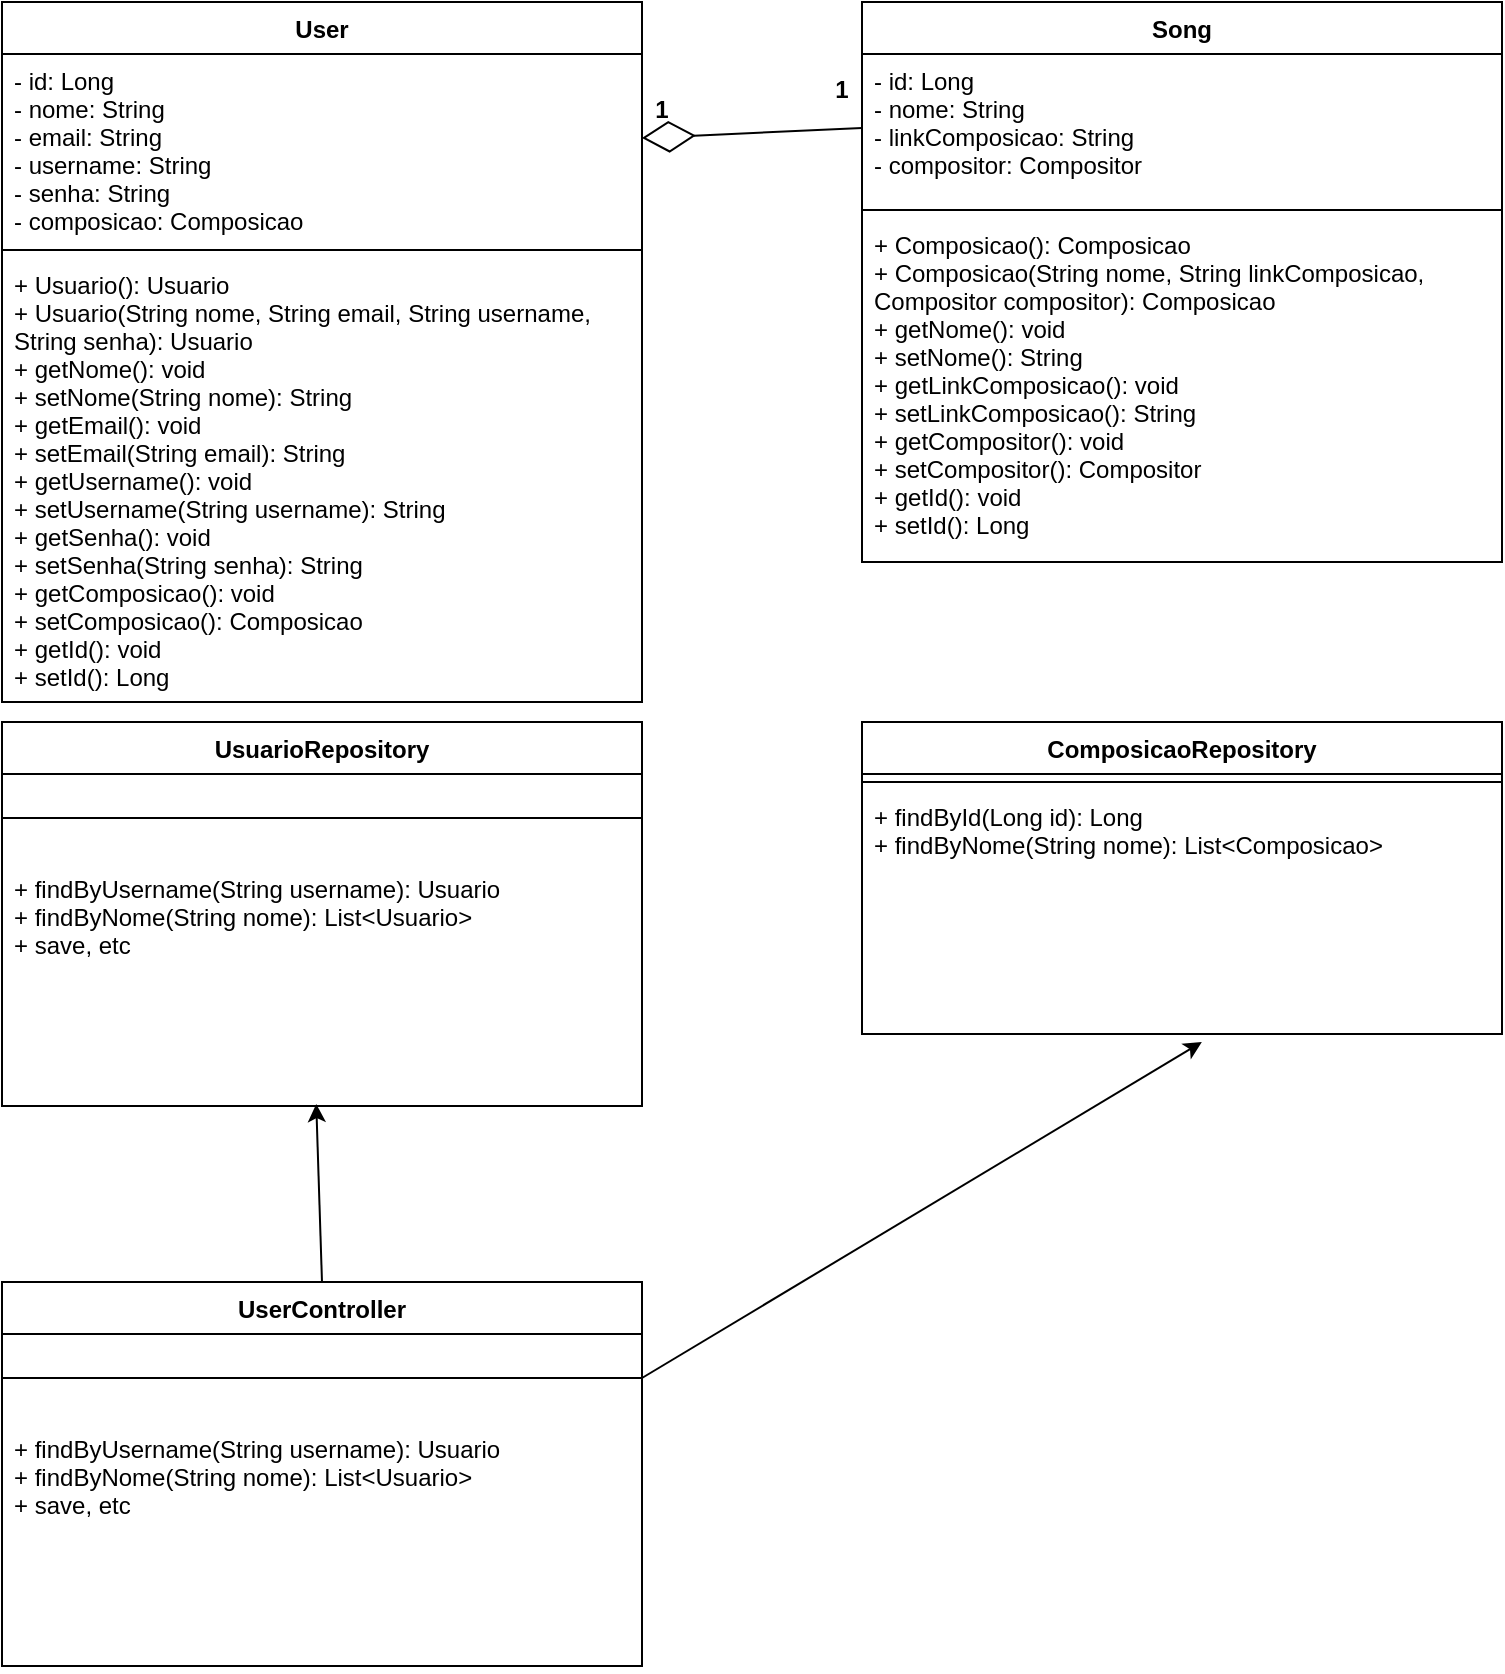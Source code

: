 <mxfile version="14.7.6" type="github">
  <diagram id="JYylptXItskjPRS8s5tQ" name="Page-1">
    <mxGraphModel dx="786" dy="445" grid="1" gridSize="10" guides="1" tooltips="1" connect="1" arrows="1" fold="1" page="1" pageScale="1" pageWidth="850" pageHeight="1100" math="0" shadow="0">
      <root>
        <mxCell id="0" />
        <mxCell id="1" parent="0" />
        <mxCell id="DAYWACB98tQwwMl1dbcq-2" value="User" style="swimlane;fontStyle=1;align=center;verticalAlign=top;childLayout=stackLayout;horizontal=1;startSize=26;horizontalStack=0;resizeParent=1;resizeParentMax=0;resizeLast=0;collapsible=1;marginBottom=0;" parent="1" vertex="1">
          <mxGeometry x="40" y="40" width="320" height="350" as="geometry" />
        </mxCell>
        <mxCell id="DAYWACB98tQwwMl1dbcq-3" value="- id: Long&#xa;- nome: String&#xa;- email: String&#xa;- username: String&#xa;- senha: String&#xa;- composicao: Composicao" style="text;strokeColor=none;fillColor=none;align=left;verticalAlign=top;spacingLeft=4;spacingRight=4;overflow=hidden;rotatable=0;points=[[0,0.5],[1,0.5]];portConstraint=eastwest;" parent="DAYWACB98tQwwMl1dbcq-2" vertex="1">
          <mxGeometry y="26" width="320" height="94" as="geometry" />
        </mxCell>
        <mxCell id="DAYWACB98tQwwMl1dbcq-4" value="" style="line;strokeWidth=1;fillColor=none;align=left;verticalAlign=middle;spacingTop=-1;spacingLeft=3;spacingRight=3;rotatable=0;labelPosition=right;points=[];portConstraint=eastwest;" parent="DAYWACB98tQwwMl1dbcq-2" vertex="1">
          <mxGeometry y="120" width="320" height="8" as="geometry" />
        </mxCell>
        <mxCell id="DAYWACB98tQwwMl1dbcq-5" value="+ Usuario(): Usuario&#xa;+ Usuario(String nome, String email, String username,&#xa;String senha): Usuario&#xa;+ getNome(): void&#xa;+ setNome(String nome): String&#xa;+ getEmail(): void&#xa;+ setEmail(String email): String&#xa;+ getUsername(): void&#xa;+ setUsername(String username): String&#xa;+ getSenha(): void&#xa;+ setSenha(String senha): String&#xa;+ getComposicao(): void&#xa;+ setComposicao(): Composicao&#xa;+ getId(): void&#xa;+ setId(): Long" style="text;strokeColor=none;fillColor=none;align=left;verticalAlign=top;spacingLeft=4;spacingRight=4;overflow=hidden;rotatable=0;points=[[0,0.5],[1,0.5]];portConstraint=eastwest;" parent="DAYWACB98tQwwMl1dbcq-2" vertex="1">
          <mxGeometry y="128" width="320" height="222" as="geometry" />
        </mxCell>
        <mxCell id="DAYWACB98tQwwMl1dbcq-10" value="Song" style="swimlane;fontStyle=1;align=center;verticalAlign=top;childLayout=stackLayout;horizontal=1;startSize=26;horizontalStack=0;resizeParent=1;resizeParentMax=0;resizeLast=0;collapsible=1;marginBottom=0;" parent="1" vertex="1">
          <mxGeometry x="470" y="40" width="320" height="280" as="geometry" />
        </mxCell>
        <mxCell id="DAYWACB98tQwwMl1dbcq-11" value="- id: Long&#xa;- nome: String&#xa;- linkComposicao: String&#xa;- compositor: Compositor" style="text;strokeColor=none;fillColor=none;align=left;verticalAlign=top;spacingLeft=4;spacingRight=4;overflow=hidden;rotatable=0;points=[[0,0.5],[1,0.5]];portConstraint=eastwest;" parent="DAYWACB98tQwwMl1dbcq-10" vertex="1">
          <mxGeometry y="26" width="320" height="74" as="geometry" />
        </mxCell>
        <mxCell id="DAYWACB98tQwwMl1dbcq-12" value="" style="line;strokeWidth=1;fillColor=none;align=left;verticalAlign=middle;spacingTop=-1;spacingLeft=3;spacingRight=3;rotatable=0;labelPosition=right;points=[];portConstraint=eastwest;" parent="DAYWACB98tQwwMl1dbcq-10" vertex="1">
          <mxGeometry y="100" width="320" height="8" as="geometry" />
        </mxCell>
        <mxCell id="DAYWACB98tQwwMl1dbcq-13" value="+ Composicao(): Composicao&#xa;+ Composicao(String nome, String linkComposicao,&#xa;Compositor compositor): Composicao&#xa;+ getNome(): void&#xa;+ setNome(): String&#xa;+ getLinkComposicao(): void&#xa;+ setLinkComposicao(): String&#xa;+ getCompositor(): void&#xa;+ setCompositor(): Compositor&#xa;+ getId(): void&#xa;+ setId(): Long" style="text;strokeColor=none;fillColor=none;align=left;verticalAlign=top;spacingLeft=4;spacingRight=4;overflow=hidden;rotatable=0;points=[[0,0.5],[1,0.5]];portConstraint=eastwest;" parent="DAYWACB98tQwwMl1dbcq-10" vertex="1">
          <mxGeometry y="108" width="320" height="172" as="geometry" />
        </mxCell>
        <mxCell id="DAYWACB98tQwwMl1dbcq-14" value="" style="endArrow=diamondThin;endFill=0;endSize=24;html=1;exitX=0;exitY=0.5;exitDx=0;exitDy=0;" parent="1" source="DAYWACB98tQwwMl1dbcq-11" edge="1">
          <mxGeometry width="160" relative="1" as="geometry">
            <mxPoint x="320" y="230" as="sourcePoint" />
            <mxPoint x="360" y="108" as="targetPoint" />
          </mxGeometry>
        </mxCell>
        <mxCell id="DAYWACB98tQwwMl1dbcq-16" value="1" style="text;align=center;fontStyle=1;verticalAlign=middle;spacingLeft=3;spacingRight=3;strokeColor=none;rotatable=0;points=[[0,0.5],[1,0.5]];portConstraint=eastwest;" parent="1" vertex="1">
          <mxGeometry x="330" y="80" width="80" height="26" as="geometry" />
        </mxCell>
        <mxCell id="DAYWACB98tQwwMl1dbcq-17" value="1" style="text;align=center;fontStyle=1;verticalAlign=middle;spacingLeft=3;spacingRight=3;strokeColor=none;rotatable=0;points=[[0,0.5],[1,0.5]];portConstraint=eastwest;" parent="1" vertex="1">
          <mxGeometry x="420" y="70" width="80" height="26" as="geometry" />
        </mxCell>
        <mxCell id="DAYWACB98tQwwMl1dbcq-18" value="UsuarioRepository" style="swimlane;fontStyle=1;align=center;verticalAlign=top;childLayout=stackLayout;horizontal=1;startSize=26;horizontalStack=0;resizeParent=1;resizeParentMax=0;resizeLast=0;collapsible=1;marginBottom=0;" parent="1" vertex="1">
          <mxGeometry x="40" y="400" width="320" height="192" as="geometry" />
        </mxCell>
        <mxCell id="DAYWACB98tQwwMl1dbcq-20" value="" style="line;strokeWidth=1;fillColor=none;align=left;verticalAlign=middle;spacingTop=-1;spacingLeft=3;spacingRight=3;rotatable=0;labelPosition=right;points=[];portConstraint=eastwest;" parent="DAYWACB98tQwwMl1dbcq-18" vertex="1">
          <mxGeometry y="26" width="320" height="44" as="geometry" />
        </mxCell>
        <mxCell id="DAYWACB98tQwwMl1dbcq-21" value="+ findByUsername(String username): Usuario&#xa;+ findByNome(String nome): List&lt;Usuario&gt;&#xa;+ save, etc" style="text;strokeColor=none;fillColor=none;align=left;verticalAlign=top;spacingLeft=4;spacingRight=4;overflow=hidden;rotatable=0;points=[[0,0.5],[1,0.5]];portConstraint=eastwest;" parent="DAYWACB98tQwwMl1dbcq-18" vertex="1">
          <mxGeometry y="70" width="320" height="122" as="geometry" />
        </mxCell>
        <mxCell id="DAYWACB98tQwwMl1dbcq-22" value="ComposicaoRepository" style="swimlane;fontStyle=1;align=center;verticalAlign=top;childLayout=stackLayout;horizontal=1;startSize=26;horizontalStack=0;resizeParent=1;resizeParentMax=0;resizeLast=0;collapsible=1;marginBottom=0;" parent="1" vertex="1">
          <mxGeometry x="470" y="400" width="320" height="156" as="geometry" />
        </mxCell>
        <mxCell id="DAYWACB98tQwwMl1dbcq-24" value="" style="line;strokeWidth=1;fillColor=none;align=left;verticalAlign=middle;spacingTop=-1;spacingLeft=3;spacingRight=3;rotatable=0;labelPosition=right;points=[];portConstraint=eastwest;" parent="DAYWACB98tQwwMl1dbcq-22" vertex="1">
          <mxGeometry y="26" width="320" height="8" as="geometry" />
        </mxCell>
        <mxCell id="DAYWACB98tQwwMl1dbcq-25" value="+ findById(Long id): Long&#xa;+ findByNome(String nome): List&lt;Composicao&gt;" style="text;strokeColor=none;fillColor=none;align=left;verticalAlign=top;spacingLeft=4;spacingRight=4;overflow=hidden;rotatable=0;points=[[0,0.5],[1,0.5]];portConstraint=eastwest;" parent="DAYWACB98tQwwMl1dbcq-22" vertex="1">
          <mxGeometry y="34" width="320" height="122" as="geometry" />
        </mxCell>
        <mxCell id="C93LtU7R9s-vd266RMyt-1" value="UserController" style="swimlane;fontStyle=1;align=center;verticalAlign=top;childLayout=stackLayout;horizontal=1;startSize=26;horizontalStack=0;resizeParent=1;resizeParentMax=0;resizeLast=0;collapsible=1;marginBottom=0;" vertex="1" parent="1">
          <mxGeometry x="40" y="680" width="320" height="192" as="geometry" />
        </mxCell>
        <mxCell id="C93LtU7R9s-vd266RMyt-2" value="" style="line;strokeWidth=1;fillColor=none;align=left;verticalAlign=middle;spacingTop=-1;spacingLeft=3;spacingRight=3;rotatable=0;labelPosition=right;points=[];portConstraint=eastwest;" vertex="1" parent="C93LtU7R9s-vd266RMyt-1">
          <mxGeometry y="26" width="320" height="44" as="geometry" />
        </mxCell>
        <mxCell id="C93LtU7R9s-vd266RMyt-3" value="+ findByUsername(String username): Usuario&#xa;+ findByNome(String nome): List&lt;Usuario&gt;&#xa;+ save, etc" style="text;strokeColor=none;fillColor=none;align=left;verticalAlign=top;spacingLeft=4;spacingRight=4;overflow=hidden;rotatable=0;points=[[0,0.5],[1,0.5]];portConstraint=eastwest;" vertex="1" parent="C93LtU7R9s-vd266RMyt-1">
          <mxGeometry y="70" width="320" height="122" as="geometry" />
        </mxCell>
        <mxCell id="C93LtU7R9s-vd266RMyt-5" value="" style="endArrow=classic;html=1;entryX=0.491;entryY=0.992;entryDx=0;entryDy=0;entryPerimeter=0;exitX=0.5;exitY=0;exitDx=0;exitDy=0;" edge="1" parent="1" source="C93LtU7R9s-vd266RMyt-1" target="DAYWACB98tQwwMl1dbcq-21">
          <mxGeometry width="50" height="50" relative="1" as="geometry">
            <mxPoint x="380" y="680" as="sourcePoint" />
            <mxPoint x="430" y="630" as="targetPoint" />
          </mxGeometry>
        </mxCell>
        <mxCell id="C93LtU7R9s-vd266RMyt-6" value="" style="endArrow=classic;html=1;entryX=0.531;entryY=1.033;entryDx=0;entryDy=0;entryPerimeter=0;exitX=1;exitY=0.25;exitDx=0;exitDy=0;" edge="1" parent="1" source="C93LtU7R9s-vd266RMyt-1" target="DAYWACB98tQwwMl1dbcq-25">
          <mxGeometry width="50" height="50" relative="1" as="geometry">
            <mxPoint x="210" y="690" as="sourcePoint" />
            <mxPoint x="207.12" y="601.024" as="targetPoint" />
          </mxGeometry>
        </mxCell>
      </root>
    </mxGraphModel>
  </diagram>
</mxfile>
